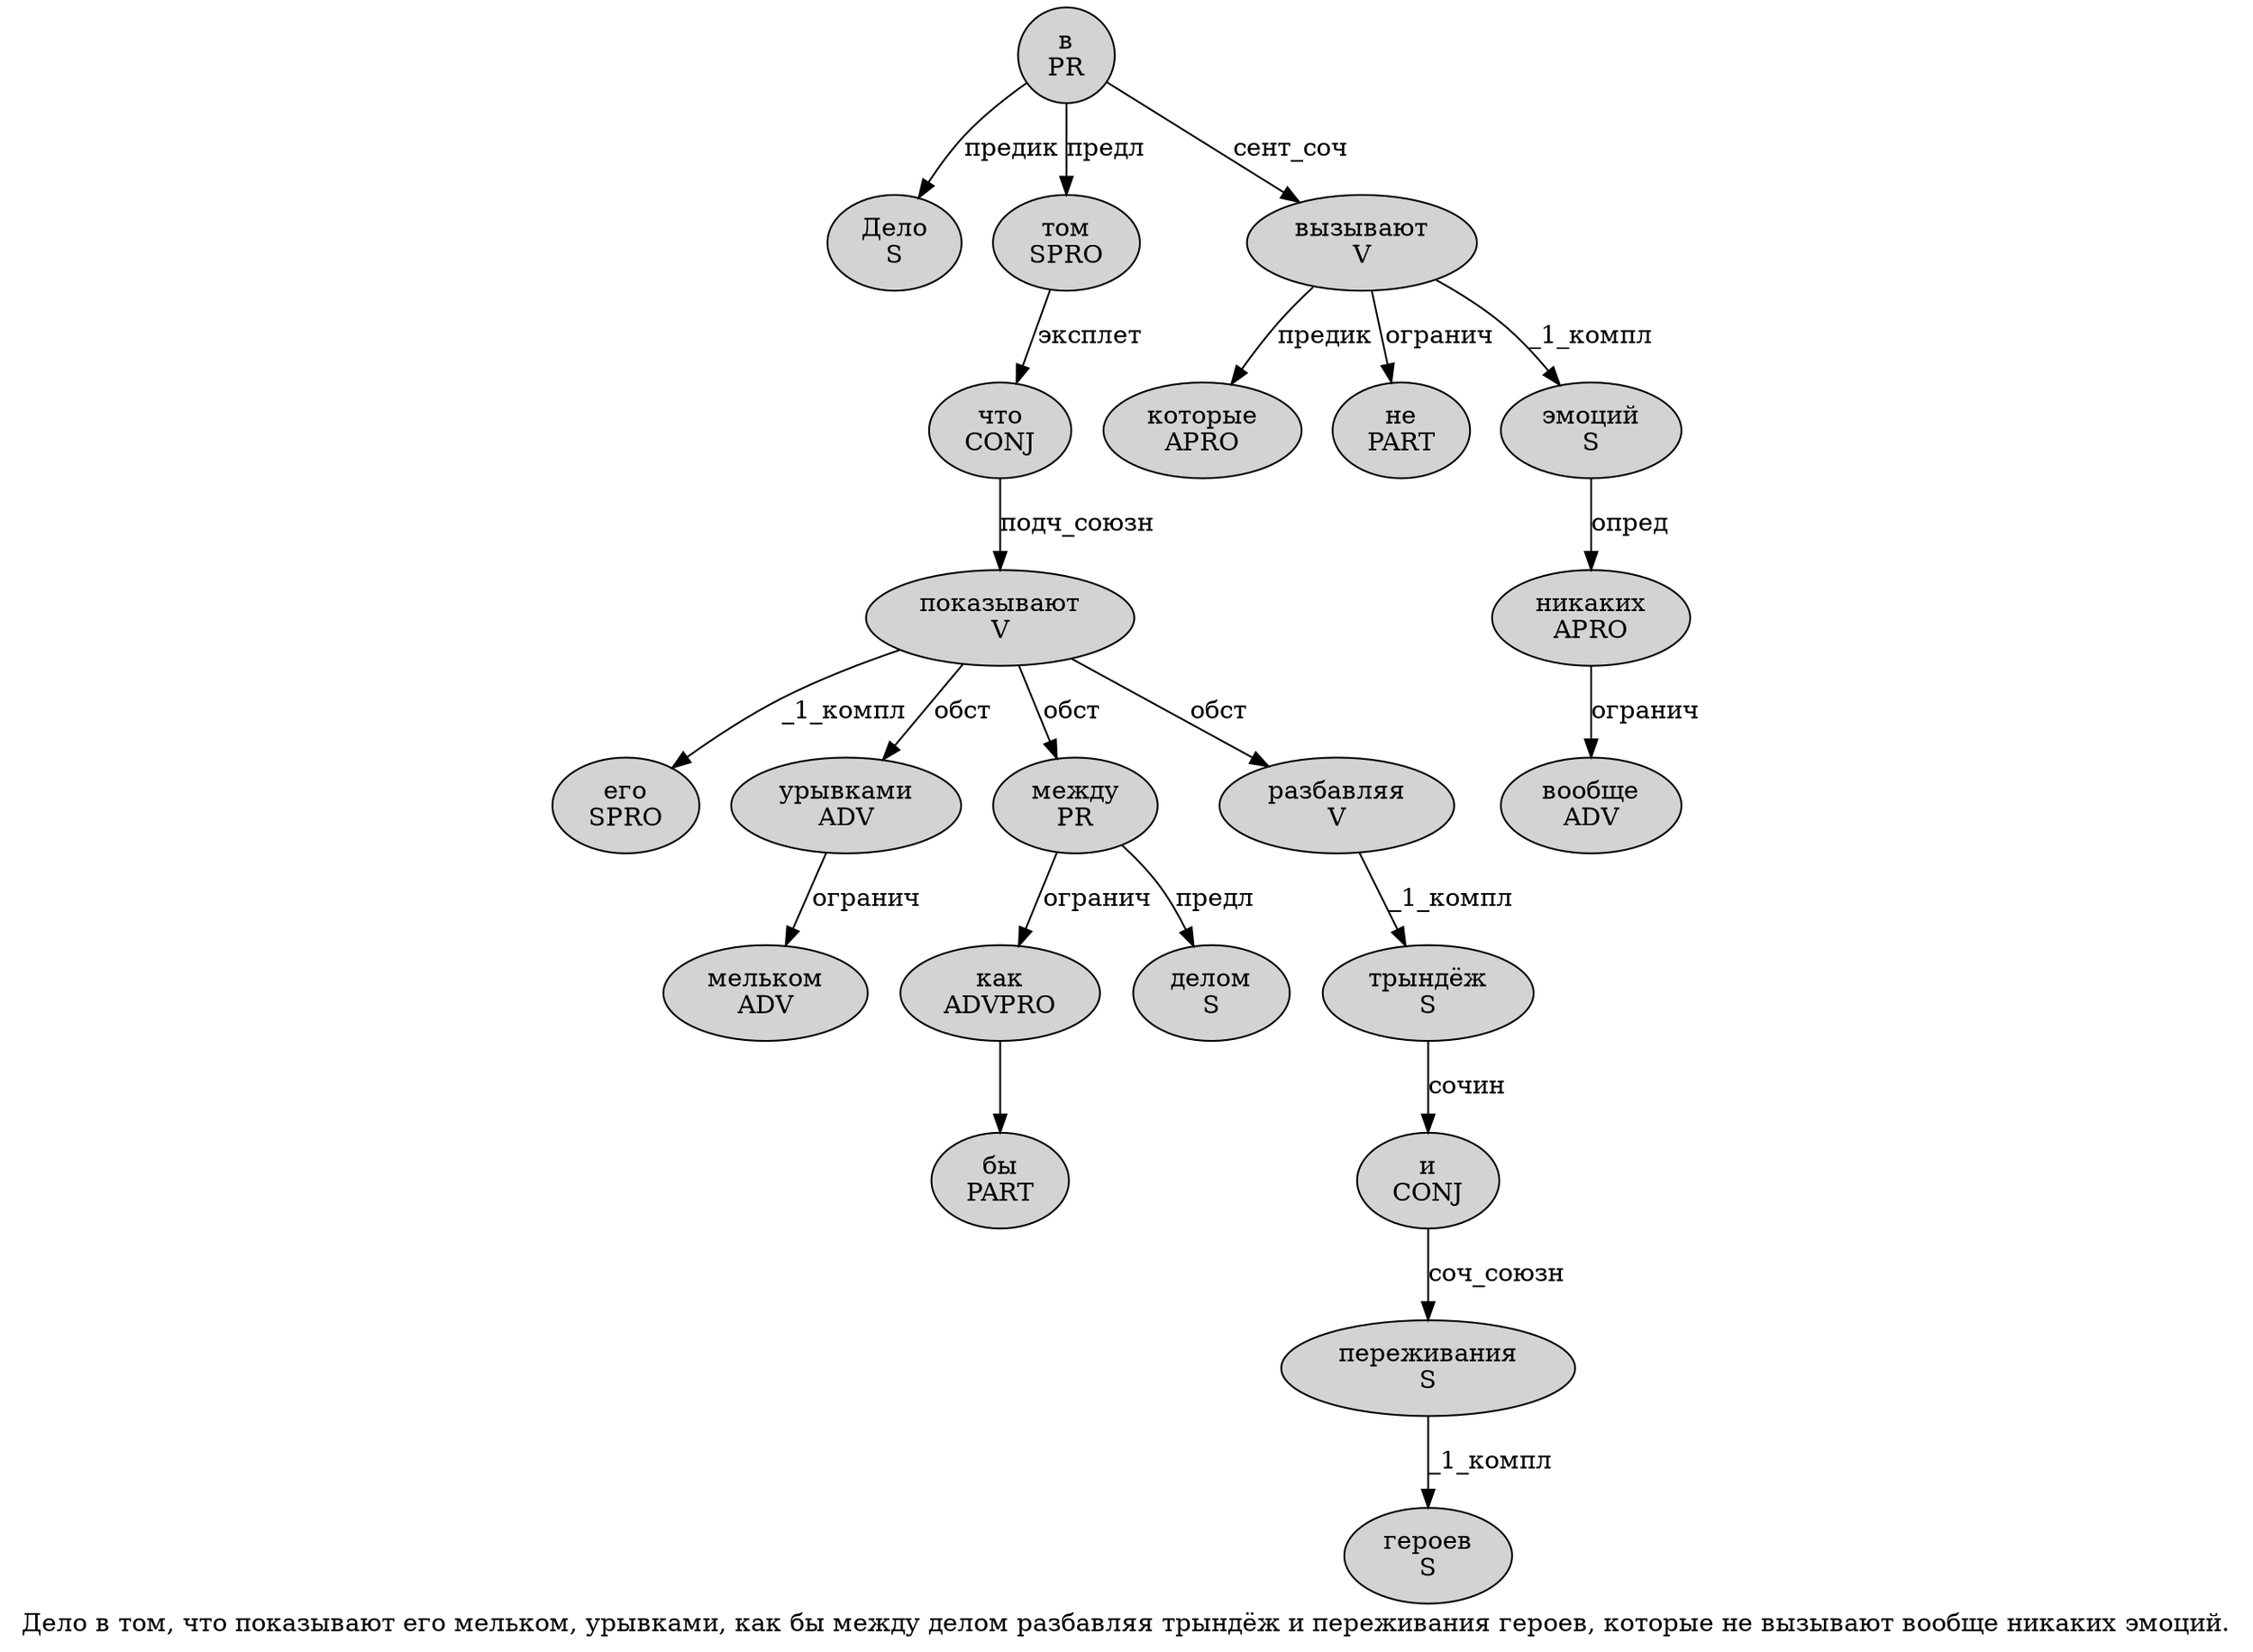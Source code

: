 digraph SENTENCE_4589 {
	graph [label="Дело в том, что показывают его мельком, урывками, как бы между делом разбавляя трындёж и переживания героев, которые не вызывают вообще никаких эмоций."]
	node [style=filled]
		0 [label="Дело
S" color="" fillcolor=lightgray penwidth=1 shape=ellipse]
		1 [label="в
PR" color="" fillcolor=lightgray penwidth=1 shape=ellipse]
		2 [label="том
SPRO" color="" fillcolor=lightgray penwidth=1 shape=ellipse]
		4 [label="что
CONJ" color="" fillcolor=lightgray penwidth=1 shape=ellipse]
		5 [label="показывают
V" color="" fillcolor=lightgray penwidth=1 shape=ellipse]
		6 [label="его
SPRO" color="" fillcolor=lightgray penwidth=1 shape=ellipse]
		7 [label="мельком
ADV" color="" fillcolor=lightgray penwidth=1 shape=ellipse]
		9 [label="урывками
ADV" color="" fillcolor=lightgray penwidth=1 shape=ellipse]
		11 [label="как
ADVPRO" color="" fillcolor=lightgray penwidth=1 shape=ellipse]
		12 [label="бы
PART" color="" fillcolor=lightgray penwidth=1 shape=ellipse]
		13 [label="между
PR" color="" fillcolor=lightgray penwidth=1 shape=ellipse]
		14 [label="делом
S" color="" fillcolor=lightgray penwidth=1 shape=ellipse]
		15 [label="разбавляя
V" color="" fillcolor=lightgray penwidth=1 shape=ellipse]
		16 [label="трындёж
S" color="" fillcolor=lightgray penwidth=1 shape=ellipse]
		17 [label="и
CONJ" color="" fillcolor=lightgray penwidth=1 shape=ellipse]
		18 [label="переживания
S" color="" fillcolor=lightgray penwidth=1 shape=ellipse]
		19 [label="героев
S" color="" fillcolor=lightgray penwidth=1 shape=ellipse]
		21 [label="которые
APRO" color="" fillcolor=lightgray penwidth=1 shape=ellipse]
		22 [label="не
PART" color="" fillcolor=lightgray penwidth=1 shape=ellipse]
		23 [label="вызывают
V" color="" fillcolor=lightgray penwidth=1 shape=ellipse]
		24 [label="вообще
ADV" color="" fillcolor=lightgray penwidth=1 shape=ellipse]
		25 [label="никаких
APRO" color="" fillcolor=lightgray penwidth=1 shape=ellipse]
		26 [label="эмоций
S" color="" fillcolor=lightgray penwidth=1 shape=ellipse]
			5 -> 6 [label="_1_компл"]
			5 -> 9 [label="обст"]
			5 -> 13 [label="обст"]
			5 -> 15 [label="обст"]
			26 -> 25 [label="опред"]
			18 -> 19 [label="_1_компл"]
			23 -> 21 [label="предик"]
			23 -> 22 [label="огранич"]
			23 -> 26 [label="_1_компл"]
			9 -> 7 [label="огранич"]
			15 -> 16 [label="_1_компл"]
			2 -> 4 [label="эксплет"]
			17 -> 18 [label="соч_союзн"]
			11 -> 12
			4 -> 5 [label="подч_союзн"]
			25 -> 24 [label="огранич"]
			1 -> 0 [label="предик"]
			1 -> 2 [label="предл"]
			1 -> 23 [label="сент_соч"]
			16 -> 17 [label="сочин"]
			13 -> 11 [label="огранич"]
			13 -> 14 [label="предл"]
}